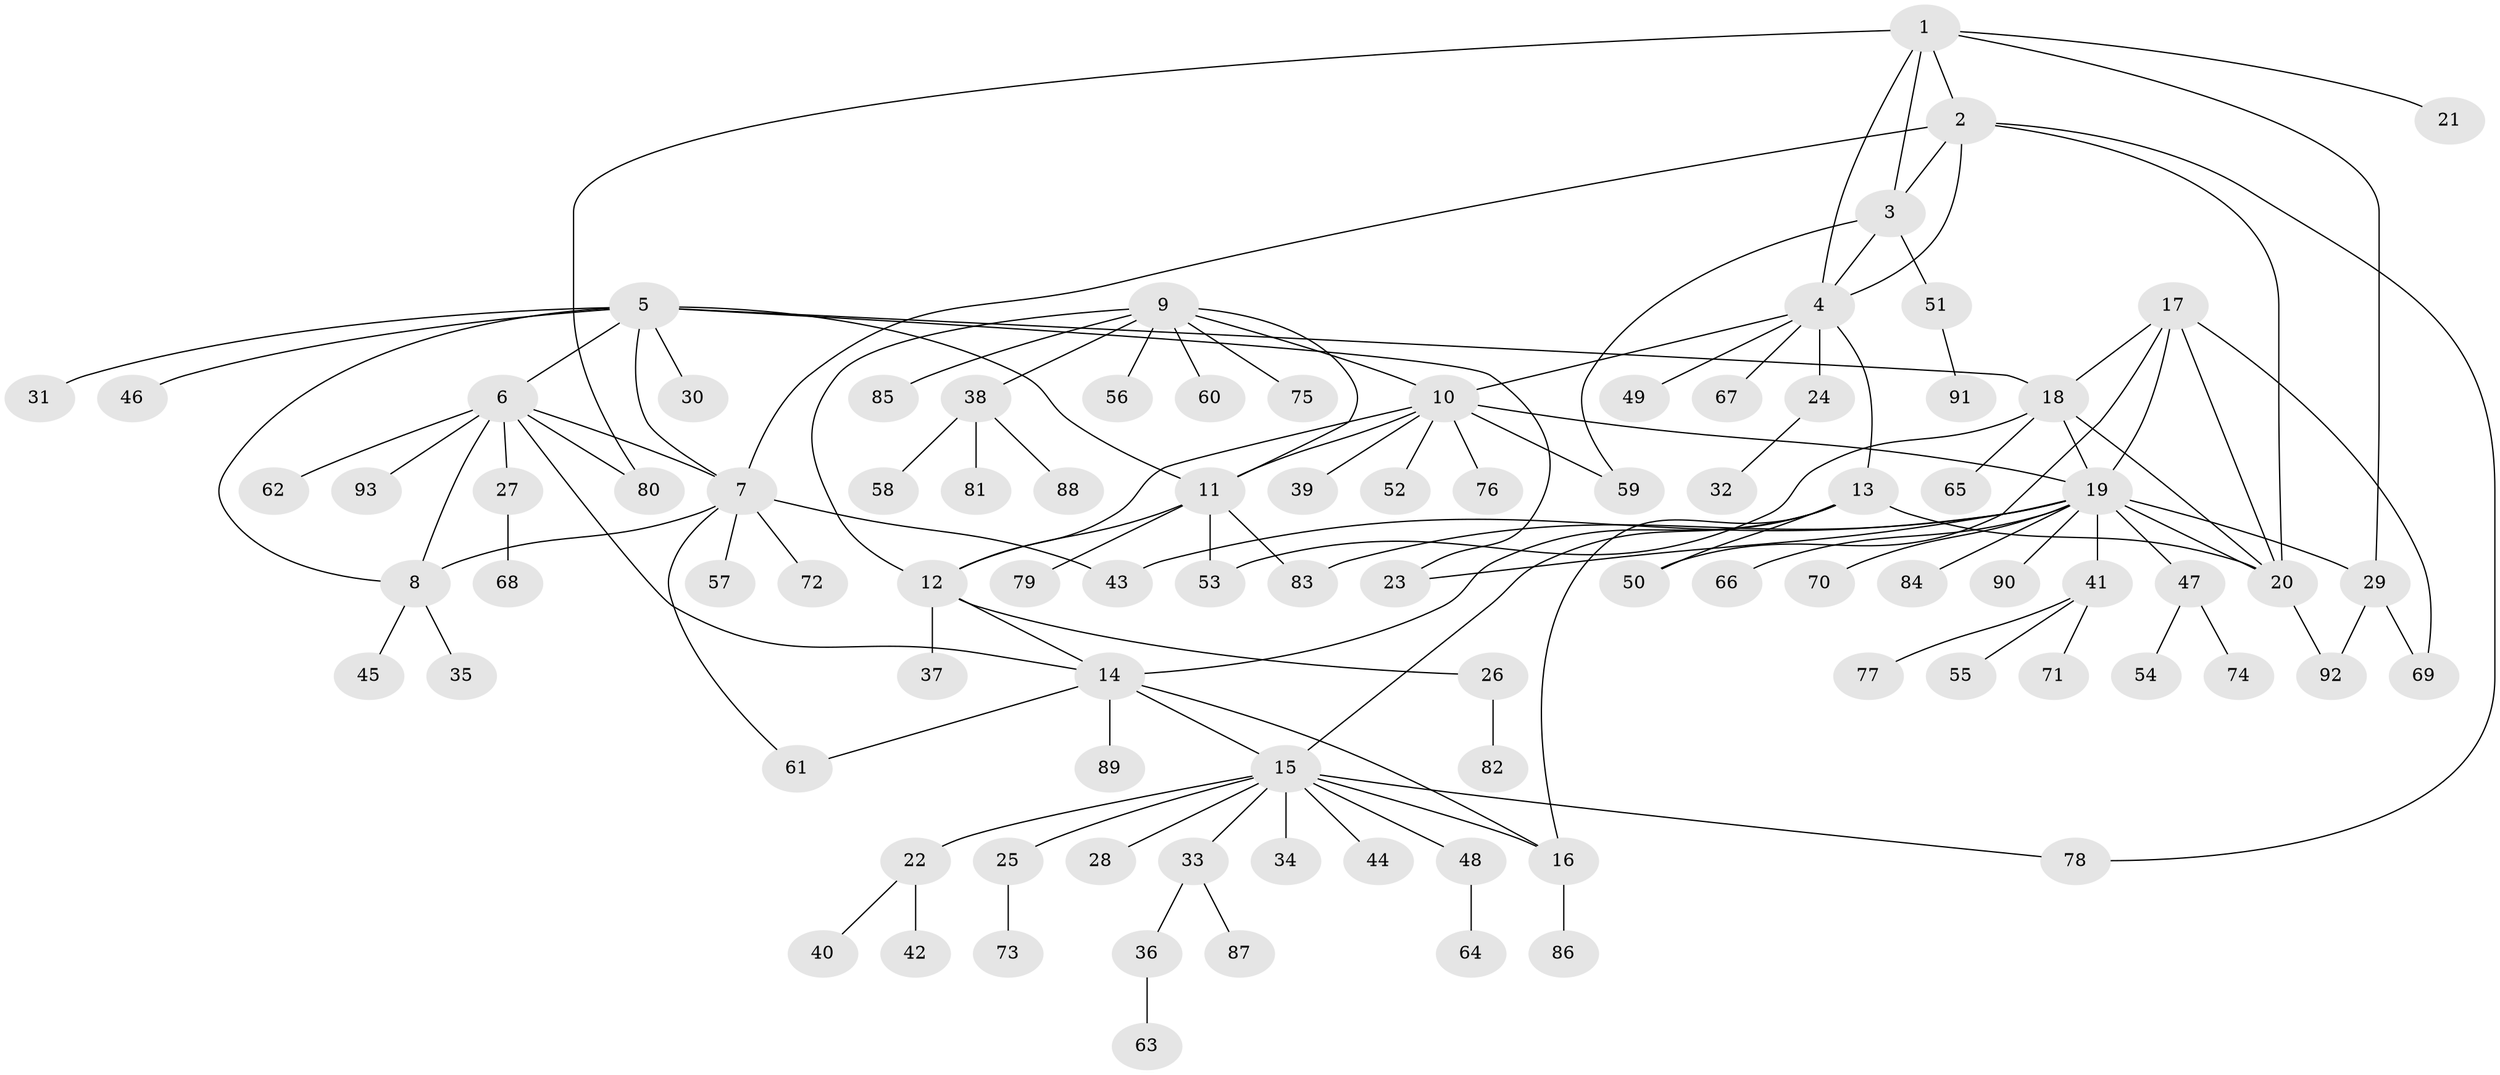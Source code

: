 // coarse degree distribution, {5: 0.07407407407407407, 1: 0.6666666666666666, 4: 0.14814814814814814, 11: 0.037037037037037035, 7: 0.037037037037037035, 6: 0.037037037037037035}
// Generated by graph-tools (version 1.1) at 2025/57/03/04/25 21:57:55]
// undirected, 93 vertices, 125 edges
graph export_dot {
graph [start="1"]
  node [color=gray90,style=filled];
  1;
  2;
  3;
  4;
  5;
  6;
  7;
  8;
  9;
  10;
  11;
  12;
  13;
  14;
  15;
  16;
  17;
  18;
  19;
  20;
  21;
  22;
  23;
  24;
  25;
  26;
  27;
  28;
  29;
  30;
  31;
  32;
  33;
  34;
  35;
  36;
  37;
  38;
  39;
  40;
  41;
  42;
  43;
  44;
  45;
  46;
  47;
  48;
  49;
  50;
  51;
  52;
  53;
  54;
  55;
  56;
  57;
  58;
  59;
  60;
  61;
  62;
  63;
  64;
  65;
  66;
  67;
  68;
  69;
  70;
  71;
  72;
  73;
  74;
  75;
  76;
  77;
  78;
  79;
  80;
  81;
  82;
  83;
  84;
  85;
  86;
  87;
  88;
  89;
  90;
  91;
  92;
  93;
  1 -- 2;
  1 -- 3;
  1 -- 4;
  1 -- 21;
  1 -- 29;
  1 -- 80;
  2 -- 3;
  2 -- 4;
  2 -- 7;
  2 -- 20;
  2 -- 78;
  3 -- 4;
  3 -- 51;
  3 -- 59;
  4 -- 10;
  4 -- 13;
  4 -- 24;
  4 -- 49;
  4 -- 67;
  5 -- 6;
  5 -- 7;
  5 -- 8;
  5 -- 11;
  5 -- 18;
  5 -- 23;
  5 -- 30;
  5 -- 31;
  5 -- 46;
  6 -- 7;
  6 -- 8;
  6 -- 14;
  6 -- 27;
  6 -- 62;
  6 -- 80;
  6 -- 93;
  7 -- 8;
  7 -- 43;
  7 -- 57;
  7 -- 61;
  7 -- 72;
  8 -- 35;
  8 -- 45;
  9 -- 10;
  9 -- 11;
  9 -- 12;
  9 -- 38;
  9 -- 56;
  9 -- 60;
  9 -- 75;
  9 -- 85;
  10 -- 11;
  10 -- 12;
  10 -- 19;
  10 -- 39;
  10 -- 52;
  10 -- 59;
  10 -- 76;
  11 -- 12;
  11 -- 53;
  11 -- 79;
  11 -- 83;
  12 -- 14;
  12 -- 26;
  12 -- 37;
  13 -- 14;
  13 -- 15;
  13 -- 16;
  13 -- 20;
  13 -- 50;
  14 -- 15;
  14 -- 16;
  14 -- 61;
  14 -- 89;
  15 -- 16;
  15 -- 22;
  15 -- 25;
  15 -- 28;
  15 -- 33;
  15 -- 34;
  15 -- 44;
  15 -- 48;
  15 -- 78;
  16 -- 86;
  17 -- 18;
  17 -- 19;
  17 -- 20;
  17 -- 50;
  17 -- 69;
  18 -- 19;
  18 -- 20;
  18 -- 53;
  18 -- 65;
  19 -- 20;
  19 -- 23;
  19 -- 29;
  19 -- 41;
  19 -- 43;
  19 -- 47;
  19 -- 66;
  19 -- 70;
  19 -- 83;
  19 -- 84;
  19 -- 90;
  20 -- 92;
  22 -- 40;
  22 -- 42;
  24 -- 32;
  25 -- 73;
  26 -- 82;
  27 -- 68;
  29 -- 69;
  29 -- 92;
  33 -- 36;
  33 -- 87;
  36 -- 63;
  38 -- 58;
  38 -- 81;
  38 -- 88;
  41 -- 55;
  41 -- 71;
  41 -- 77;
  47 -- 54;
  47 -- 74;
  48 -- 64;
  51 -- 91;
}
